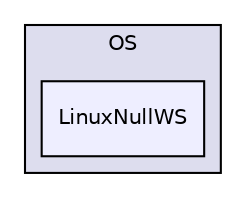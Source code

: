 digraph "PVR/SDK_3.4/Shell/OS/LinuxNullWS" {
  compound=true
  node [ fontsize="10", fontname="Helvetica"];
  edge [ labelfontsize="10", labelfontname="Helvetica"];
  subgraph clusterdir_985c8e68b2bc71e5fc4eaa8a536394b7 {
    graph [ bgcolor="#ddddee", pencolor="black", label="OS" fontname="Helvetica", fontsize="10", URL="dir_985c8e68b2bc71e5fc4eaa8a536394b7.html"]
  dir_2d54b230b7aeff6e258705710272ddf0 [shape=box, label="LinuxNullWS", style="filled", fillcolor="#eeeeff", pencolor="black", URL="dir_2d54b230b7aeff6e258705710272ddf0.html"];
  }
}
